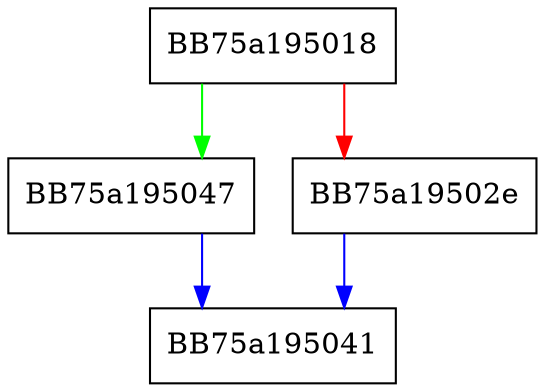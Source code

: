 digraph init_token {
  node [shape="box"];
  graph [splines=ortho];
  BB75a195018 -> BB75a195047 [color="green"];
  BB75a195018 -> BB75a19502e [color="red"];
  BB75a19502e -> BB75a195041 [color="blue"];
  BB75a195047 -> BB75a195041 [color="blue"];
}